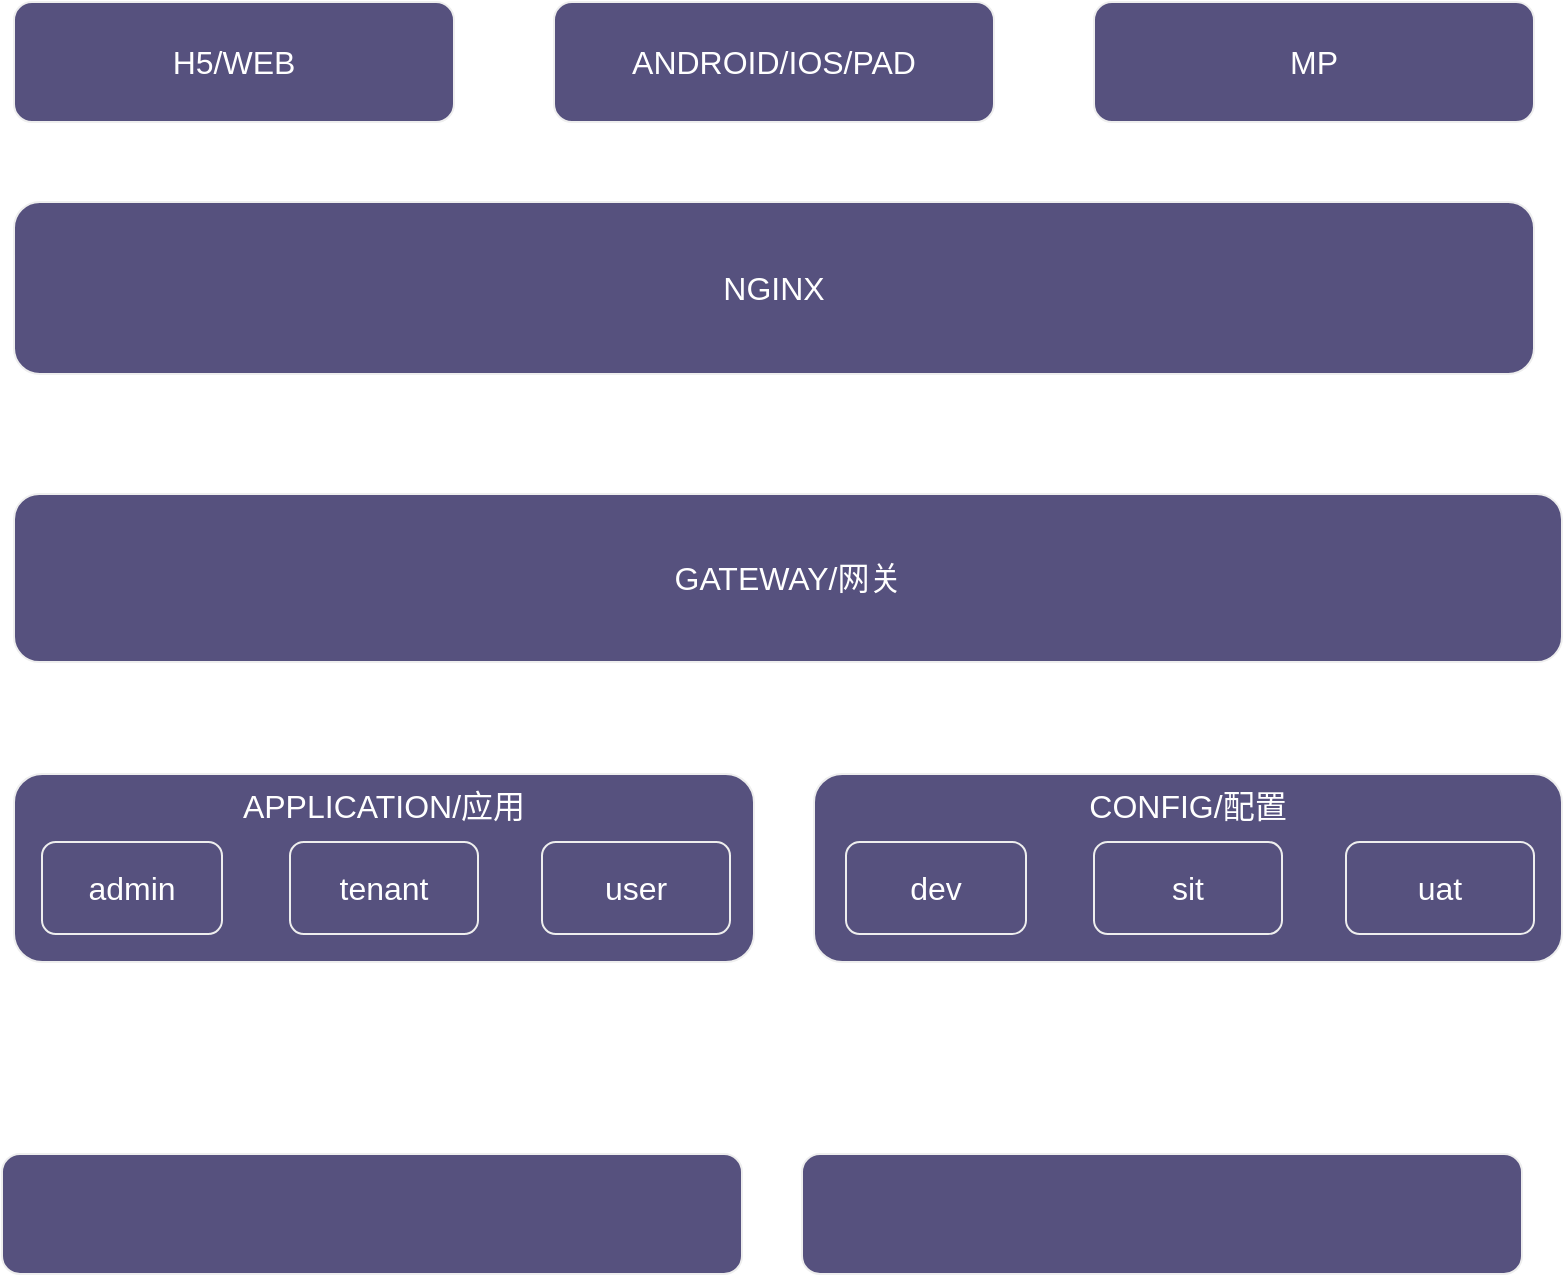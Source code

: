 <mxfile version="23.1.1" type="github">
  <diagram name="第 1 页" id="ywkhEVwREtRzHK_TBX7r">
    <mxGraphModel dx="2828" dy="1195" grid="1" gridSize="10" guides="1" tooltips="1" connect="1" arrows="1" fold="1" page="1" pageScale="1" pageWidth="1169" pageHeight="827" background="#ffffff" math="0" shadow="0">
      <root>
        <mxCell id="0" />
        <mxCell id="1" parent="0" />
        <mxCell id="UPWaIrRHUOEIqjRZR2e5-3" value="H5/WEB" style="rounded=1;whiteSpace=wrap;html=1;strokeColor=#EEEEEE;fontSize=16;fontColor=#FFFFFF;fillColor=#56517E;" vertex="1" parent="1">
          <mxGeometry x="36" y="64" width="220" height="60" as="geometry" />
        </mxCell>
        <mxCell id="UPWaIrRHUOEIqjRZR2e5-4" value="ANDROID/IOS/PAD" style="rounded=1;whiteSpace=wrap;html=1;strokeColor=#EEEEEE;fontSize=16;fontColor=#FFFFFF;fillColor=#56517E;" vertex="1" parent="1">
          <mxGeometry x="306" y="64" width="220" height="60" as="geometry" />
        </mxCell>
        <mxCell id="UPWaIrRHUOEIqjRZR2e5-5" value="MP" style="rounded=1;whiteSpace=wrap;html=1;strokeColor=#EEEEEE;fontSize=16;fontColor=#FFFFFF;fillColor=#56517E;" vertex="1" parent="1">
          <mxGeometry x="576" y="64" width="220" height="60" as="geometry" />
        </mxCell>
        <mxCell id="UPWaIrRHUOEIqjRZR2e5-6" value="NGINX" style="rounded=1;whiteSpace=wrap;html=1;strokeColor=#EEEEEE;fontSize=16;fontColor=#FFFFFF;fillColor=#56517E;imageAlign=center;verticalAlign=middle;" vertex="1" parent="1">
          <mxGeometry x="36" y="164" width="760" height="86" as="geometry" />
        </mxCell>
        <mxCell id="UPWaIrRHUOEIqjRZR2e5-7" value="" style="rounded=1;whiteSpace=wrap;html=1;strokeColor=#EEEEEE;fontSize=16;fontColor=#FFFFFF;fillColor=#56517E;" vertex="1" parent="1">
          <mxGeometry x="30" y="640" width="370" height="60" as="geometry" />
        </mxCell>
        <mxCell id="UPWaIrRHUOEIqjRZR2e5-8" value="" style="rounded=1;whiteSpace=wrap;html=1;strokeColor=#EEEEEE;fontSize=16;fontColor=#FFFFFF;fillColor=#56517E;" vertex="1" parent="1">
          <mxGeometry x="430" y="640" width="360" height="60" as="geometry" />
        </mxCell>
        <mxCell id="UPWaIrRHUOEIqjRZR2e5-9" value="GATEWAY/网关" style="rounded=1;whiteSpace=wrap;html=1;strokeColor=#EEEEEE;fontSize=16;fontColor=#FFFFFF;fillColor=#56517E;" vertex="1" parent="1">
          <mxGeometry x="36" y="310" width="774" height="84" as="geometry" />
        </mxCell>
        <mxCell id="UPWaIrRHUOEIqjRZR2e5-12" value="APPLICATION/应用" style="rounded=1;whiteSpace=wrap;html=1;strokeColor=#EEEEEE;fontSize=16;fontColor=#FFFFFF;fillColor=#56517E;verticalAlign=top;" vertex="1" parent="1">
          <mxGeometry x="36" y="450" width="370" height="94" as="geometry" />
        </mxCell>
        <mxCell id="UPWaIrRHUOEIqjRZR2e5-13" value="CONFIG/配置" style="rounded=1;whiteSpace=wrap;html=1;strokeColor=#EEEEEE;fontSize=16;fontColor=#FFFFFF;fillColor=#56517E;verticalAlign=top;" vertex="1" parent="1">
          <mxGeometry x="436" y="450" width="374" height="94" as="geometry" />
        </mxCell>
        <mxCell id="UPWaIrRHUOEIqjRZR2e5-15" value="admin" style="rounded=1;whiteSpace=wrap;html=1;strokeColor=#EEEEEE;fontSize=16;fontColor=#FFFFFF;fillColor=#56517E;" vertex="1" parent="1">
          <mxGeometry x="50" y="484" width="90" height="46" as="geometry" />
        </mxCell>
        <mxCell id="UPWaIrRHUOEIqjRZR2e5-16" value="tenant" style="rounded=1;whiteSpace=wrap;html=1;strokeColor=#EEEEEE;fontSize=16;fontColor=#FFFFFF;fillColor=#56517E;" vertex="1" parent="1">
          <mxGeometry x="174" y="484" width="94" height="46" as="geometry" />
        </mxCell>
        <mxCell id="UPWaIrRHUOEIqjRZR2e5-17" value="user" style="rounded=1;whiteSpace=wrap;html=1;strokeColor=#EEEEEE;fontSize=16;fontColor=#FFFFFF;fillColor=#56517E;" vertex="1" parent="1">
          <mxGeometry x="300" y="484" width="94" height="46" as="geometry" />
        </mxCell>
        <mxCell id="UPWaIrRHUOEIqjRZR2e5-18" value="dev" style="rounded=1;whiteSpace=wrap;html=1;strokeColor=#EEEEEE;fontSize=16;fontColor=#FFFFFF;fillColor=#56517E;" vertex="1" parent="1">
          <mxGeometry x="452" y="484" width="90" height="46" as="geometry" />
        </mxCell>
        <mxCell id="UPWaIrRHUOEIqjRZR2e5-19" value="sit" style="rounded=1;whiteSpace=wrap;html=1;strokeColor=#EEEEEE;fontSize=16;fontColor=#FFFFFF;fillColor=#56517E;" vertex="1" parent="1">
          <mxGeometry x="576" y="484" width="94" height="46" as="geometry" />
        </mxCell>
        <mxCell id="UPWaIrRHUOEIqjRZR2e5-20" value="uat" style="rounded=1;whiteSpace=wrap;html=1;strokeColor=#EEEEEE;fontSize=16;fontColor=#FFFFFF;fillColor=#56517E;" vertex="1" parent="1">
          <mxGeometry x="702" y="484" width="94" height="46" as="geometry" />
        </mxCell>
      </root>
    </mxGraphModel>
  </diagram>
</mxfile>

